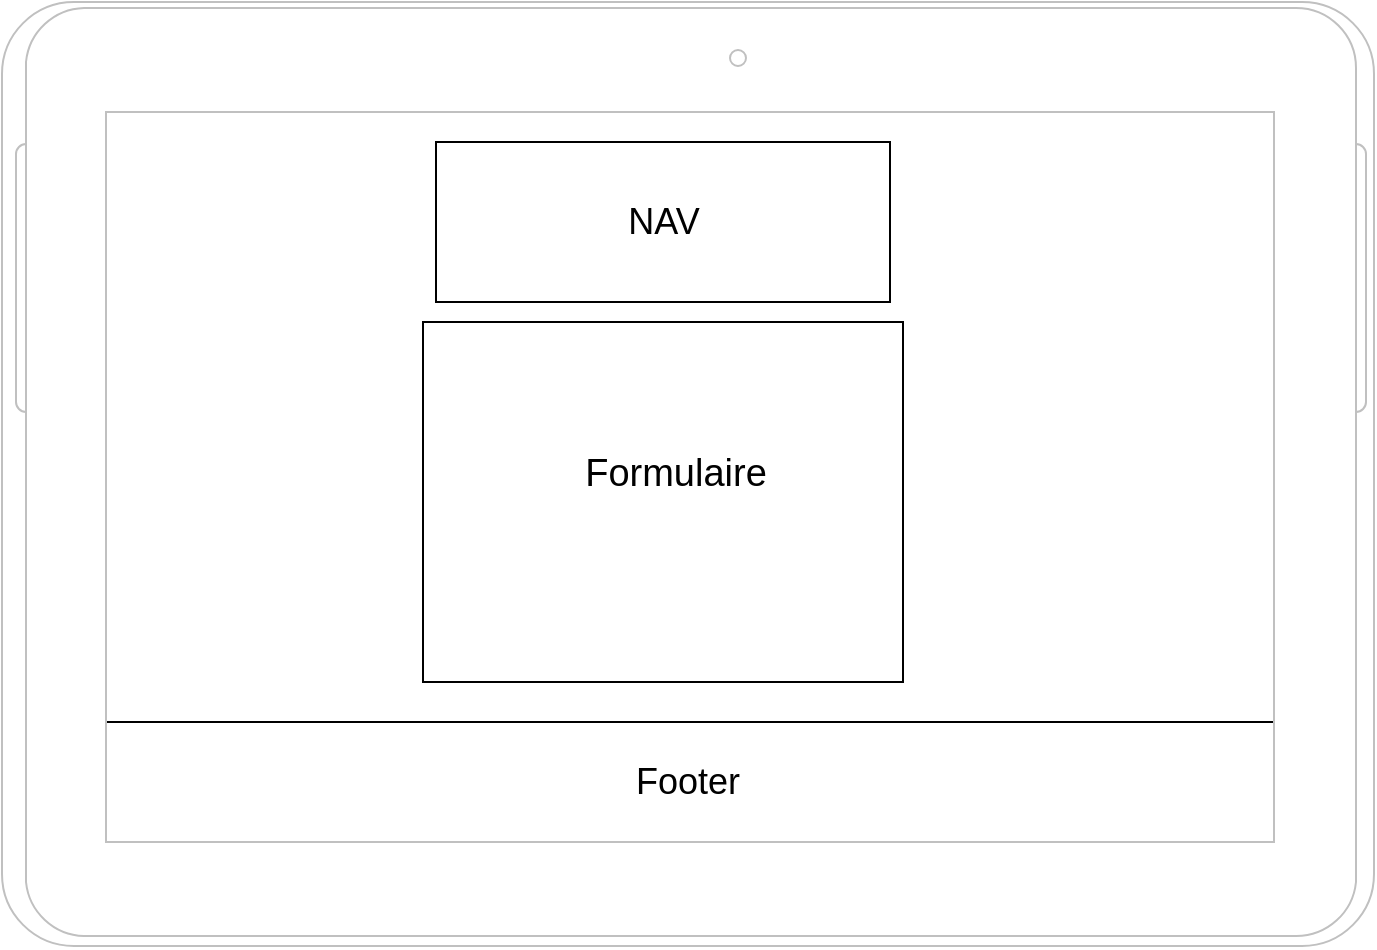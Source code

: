 <mxfile version="11.2.4" type="device" pages="1"><diagram id="OgnRn3fH7B8T_DZBhN7t" name="Page-1"><mxGraphModel dx="798" dy="457" grid="1" gridSize="10" guides="1" tooltips="1" connect="1" arrows="1" fold="1" page="1" pageScale="1" pageWidth="850" pageHeight="1100" math="0" shadow="0"><root><mxCell id="0"/><mxCell id="1" parent="0"/><mxCell id="izLPrFeBvQOw1Y5mD_92-2" value="" style="rounded=0;whiteSpace=wrap;html=1;" vertex="1" parent="1"><mxGeometry x="243" y="90" width="227" height="80" as="geometry"/></mxCell><mxCell id="izLPrFeBvQOw1Y5mD_92-3" value="&lt;font style=&quot;font-size: 18px&quot;&gt;NAV&lt;/font&gt;" style="text;html=1;strokeColor=none;fillColor=none;align=center;verticalAlign=middle;whiteSpace=wrap;rounded=0;" vertex="1" parent="1"><mxGeometry x="336.5" y="120" width="40" height="20" as="geometry"/></mxCell><mxCell id="izLPrFeBvQOw1Y5mD_92-7" value="&lt;font style=&quot;font-size: 17px&quot;&gt;Footer&lt;/font&gt;" style="text;html=1;strokeColor=none;fillColor=none;align=center;verticalAlign=middle;whiteSpace=wrap;rounded=0;" vertex="1" parent="1"><mxGeometry x="343" y="400" width="40" height="20" as="geometry"/></mxCell><mxCell id="izLPrFeBvQOw1Y5mD_92-10" value="" style="rounded=0;whiteSpace=wrap;html=1;" vertex="1" parent="1"><mxGeometry x="236.5" y="180" width="240" height="180" as="geometry"/></mxCell><mxCell id="izLPrFeBvQOw1Y5mD_92-6" value="" style="rounded=0;whiteSpace=wrap;html=1;" vertex="1" parent="1"><mxGeometry x="73" y="380" width="597" height="60" as="geometry"/></mxCell><mxCell id="izLPrFeBvQOw1Y5mD_92-25" value="&lt;font style=&quot;font-size: 18px&quot;&gt;Footer&lt;/font&gt;" style="text;html=1;strokeColor=none;fillColor=none;align=center;verticalAlign=middle;whiteSpace=wrap;rounded=0;" vertex="1" parent="1"><mxGeometry x="349" y="400" width="40" height="20" as="geometry"/></mxCell><mxCell id="izLPrFeBvQOw1Y5mD_92-27" value="&lt;font style=&quot;font-size: 19px&quot;&gt;Formulaire&lt;/font&gt;" style="text;html=1;strokeColor=none;fillColor=none;align=center;verticalAlign=middle;whiteSpace=wrap;rounded=0;" vertex="1" parent="1"><mxGeometry x="343" y="246" width="40" height="20" as="geometry"/></mxCell><mxCell id="izLPrFeBvQOw1Y5mD_92-1" value="" style="verticalLabelPosition=bottom;verticalAlign=top;html=1;shadow=0;dashed=0;strokeWidth=1;shape=mxgraph.android.tab2;fillColor=#ffffff;strokeColor=#c0c0c0;direction=north;" vertex="1" parent="1"><mxGeometry x="26" y="20" width="686" height="472" as="geometry"/></mxCell></root></mxGraphModel></diagram></mxfile>